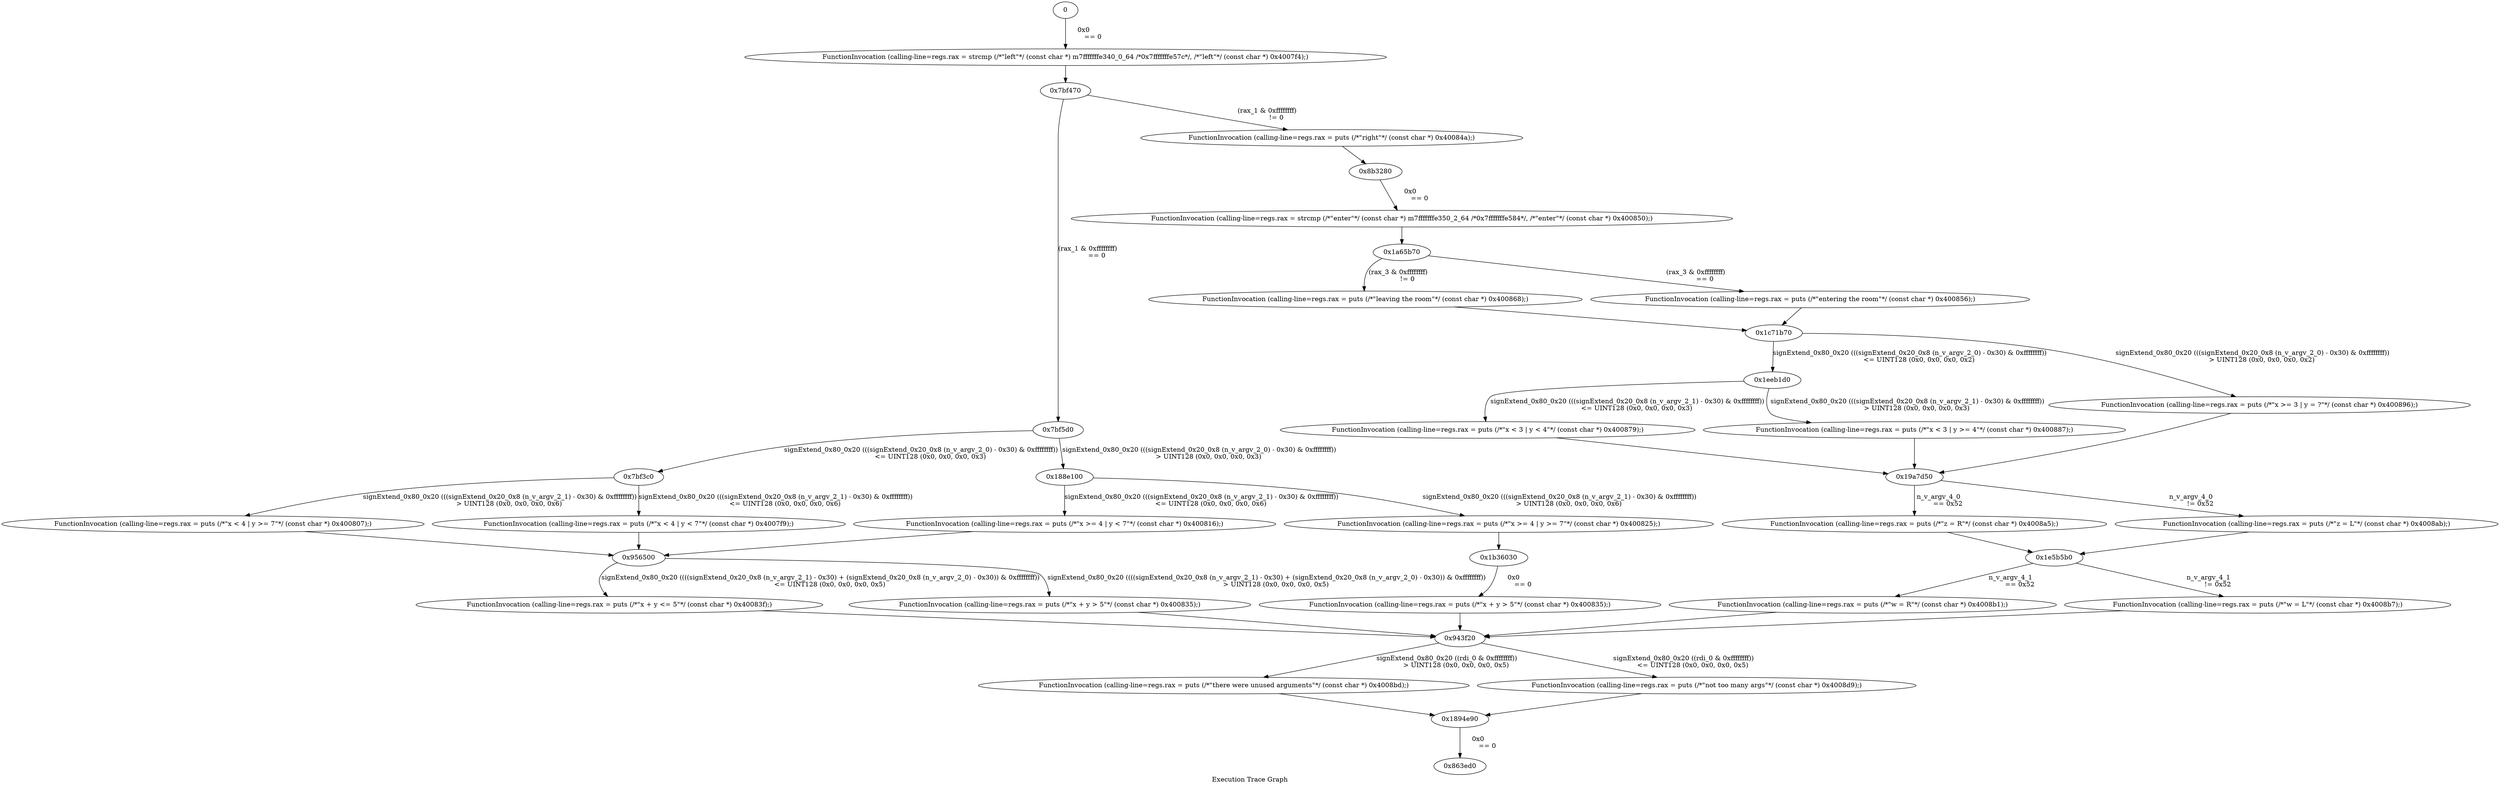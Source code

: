 digraph "Execution Trace Graph" {
	label="Execution Trace Graph";

	Node0 [label = "0"];
	Node0x6fc980 [label = "FunctionInvocation (calling-line=regs.rax = puts (/*\"there were unused arguments\"*/ (const char *) 0x4008bd);)"];
	Node0x7bf3c0 [label = "0x7bf3c0"];
	Node0x7bf470 [label = "0x7bf470"];
	Node0x7bf5d0 [label = "0x7bf5d0"];
	Node0x863190 [label = "FunctionInvocation (calling-line=regs.rax = puts (/*\"x + y <= 5\"*/ (const char *) 0x40083f);)"];
	Node0x863ed0 [label = "0x863ed0"];
	Node0x8676c0 [label = "FunctionInvocation (calling-line=regs.rax = puts (/*\"x < 4 | y >= 7\"*/ (const char *) 0x400807);)"];
	Node0x8b3280 [label = "0x8b3280"];
	Node0x8e2470 [label = "FunctionInvocation (calling-line=regs.rax = puts (/*\"w = R\"*/ (const char *) 0x4008b1);)"];
	Node0x943f20 [label = "0x943f20"];
	Node0x956500 [label = "0x956500"];
	Node0x99a180 [label = "FunctionInvocation (calling-line=regs.rax = puts (/*\"not too many args\"*/ (const char *) 0x4008d9);)"];
	Node0x170b7e0 [label = "FunctionInvocation (calling-line=regs.rax = puts (/*\"x + y > 5\"*/ (const char *) 0x400835);)"];
	Node0x1754020 [label = "FunctionInvocation (calling-line=regs.rax = puts (/*\"right\"*/ (const char *) 0x40084a);)"];
	Node0x175a910 [label = "FunctionInvocation (calling-line=regs.rax = puts (/*\"leaving the room\"*/ (const char *) 0x400868);)"];
	Node0x1761590 [label = "FunctionInvocation (calling-line=regs.rax = puts (/*\"w = L\"*/ (const char *) 0x4008b7);)"];
	Node0x1883460 [label = "FunctionInvocation (calling-line=regs.rax = puts (/*\"x < 4 | y < 7\"*/ (const char *) 0x4007f9);)"];
	Node0x188e100 [label = "0x188e100"];
	Node0x1894e90 [label = "0x1894e90"];
	Node0x19a7d50 [label = "0x19a7d50"];
	Node0x1a21680 [label = "FunctionInvocation (calling-line=regs.rax = puts (/*\"x >= 4 | y < 7\"*/ (const char *) 0x400816);)"];
	Node0x1a42cf0 [label = "FunctionInvocation (calling-line=regs.rax = puts (/*\"z = R\"*/ (const char *) 0x4008a5);)"];
	Node0x1a65b70 [label = "0x1a65b70"];
	Node0x1ab8110 [label = "FunctionInvocation (calling-line=regs.rax = puts (/*\"x >= 4 | y >= 7\"*/ (const char *) 0x400825);)"];
	Node0x1b36030 [label = "0x1b36030"];
	Node0x1b98a60 [label = "FunctionInvocation (calling-line=regs.rax = puts (/*\"x + y > 5\"*/ (const char *) 0x400835);)"];
	Node0x1ba00e0 [label = "FunctionInvocation (calling-line=regs.rax = puts (/*\"x < 3 | y < 4\"*/ (const char *) 0x400879);)"];
	Node0x1bb19b0 [label = "FunctionInvocation (calling-line=regs.rax = puts (/*\"entering the room\"*/ (const char *) 0x400856);)"];
	Node0x1c71b70 [label = "0x1c71b70"];
	Node0x1e5b5b0 [label = "0x1e5b5b0"];
	Node0x1eb70b0 [label = "FunctionInvocation (calling-line=regs.rax = strcmp (/*\"enter\"*/ (const char *) m7fffffffe350_2_64 /*0x7fffffffe584*/, /*\"enter\"*/ (const char *) 0x400850);)"];
	Node0x1edb1e0 [label = "FunctionInvocation (calling-line=regs.rax = puts (/*\"z = L\"*/ (const char *) 0x4008ab);)"];
	Node0x1eeb1d0 [label = "0x1eeb1d0"];
	Node0x20ffbd0 [label = "FunctionInvocation (calling-line=regs.rax = strcmp (/*\"left\"*/ (const char *) m7fffffffe340_0_64 /*0x7fffffffe57c*/, /*\"left\"*/ (const char *) 0x4007f4);)"];
	Node0x2150b20 [label = "FunctionInvocation (calling-line=regs.rax = puts (/*\"x < 3 | y >= 4\"*/ (const char *) 0x400887);)"];
	Node0x225fd50 [label = "FunctionInvocation (calling-line=regs.rax = puts (/*\"x >= 3 | y = ?\"*/ (const char *) 0x400896);)"];
	Node0 -> Node0x20ffbd0 [label = "0x0
	 == 0"];
	Node0x20ffbd0 -> Node0x7bf470 [label = ""];
	Node0x7bf470 -> Node0x7bf5d0 [label = "(rax_1 & 0xffffffff)
	 == 0"];
	Node0x7bf470 -> Node0x1754020 [label = "(rax_1 & 0xffffffff)
	 != 0"];
	Node0x1754020 -> Node0x8b3280 [label = ""];
	Node0x7bf5d0 -> Node0x7bf3c0 [label = "signExtend_0x80_0x20 (((signExtend_0x20_0x8 (n_v_argv_2_0) - 0x30) & 0xffffffff))
	 <= UINT128 (0x0, 0x0, 0x0, 0x3)"];
	Node0x7bf5d0 -> Node0x188e100 [label = "signExtend_0x80_0x20 (((signExtend_0x20_0x8 (n_v_argv_2_0) - 0x30) & 0xffffffff))
	 > UINT128 (0x0, 0x0, 0x0, 0x3)"];
	Node0x8b3280 -> Node0x1eb70b0 [label = "0x0
	 == 0"];
	Node0x1eb70b0 -> Node0x1a65b70 [label = ""];
	Node0x7bf3c0 -> Node0x1883460 [label = "signExtend_0x80_0x20 (((signExtend_0x20_0x8 (n_v_argv_2_1) - 0x30) & 0xffffffff))
	 <= UINT128 (0x0, 0x0, 0x0, 0x6)"];
	Node0x1883460 -> Node0x956500 [label = ""];
	Node0x7bf3c0 -> Node0x8676c0 [label = "signExtend_0x80_0x20 (((signExtend_0x20_0x8 (n_v_argv_2_1) - 0x30) & 0xffffffff))
	 > UINT128 (0x0, 0x0, 0x0, 0x6)"];
	Node0x8676c0 -> Node0x956500 [label = ""];
	Node0x188e100 -> Node0x1a21680 [label = "signExtend_0x80_0x20 (((signExtend_0x20_0x8 (n_v_argv_2_1) - 0x30) & 0xffffffff))
	 <= UINT128 (0x0, 0x0, 0x0, 0x6)"];
	Node0x1a21680 -> Node0x956500 [label = ""];
	Node0x188e100 -> Node0x1ab8110 [label = "signExtend_0x80_0x20 (((signExtend_0x20_0x8 (n_v_argv_2_1) - 0x30) & 0xffffffff))
	 > UINT128 (0x0, 0x0, 0x0, 0x6)"];
	Node0x1ab8110 -> Node0x1b36030 [label = ""];
	Node0x1a65b70 -> Node0x1bb19b0 [label = "(rax_3 & 0xffffffff)
	 == 0"];
	Node0x1bb19b0 -> Node0x1c71b70 [label = ""];
	Node0x1a65b70 -> Node0x175a910 [label = "(rax_3 & 0xffffffff)
	 != 0"];
	Node0x175a910 -> Node0x1c71b70 [label = ""];
	Node0x956500 -> Node0x863190 [label = "signExtend_0x80_0x20 ((((signExtend_0x20_0x8 (n_v_argv_2_1) - 0x30) + (signExtend_0x20_0x8 (n_v_argv_2_0) - 0x30)) & 0xffffffff))
	 <= UINT128 (0x0, 0x0, 0x0, 0x5)"];
	Node0x863190 -> Node0x943f20 [label = ""];
	Node0x956500 -> Node0x170b7e0 [label = "signExtend_0x80_0x20 ((((signExtend_0x20_0x8 (n_v_argv_2_1) - 0x30) + (signExtend_0x20_0x8 (n_v_argv_2_0) - 0x30)) & 0xffffffff))
	 > UINT128 (0x0, 0x0, 0x0, 0x5)"];
	Node0x170b7e0 -> Node0x943f20 [label = ""];
	Node0x1b36030 -> Node0x1b98a60 [label = "0x0
	 == 0"];
	Node0x1b98a60 -> Node0x943f20 [label = ""];
	Node0x1c71b70 -> Node0x1eeb1d0 [label = "signExtend_0x80_0x20 (((signExtend_0x20_0x8 (n_v_argv_2_0) - 0x30) & 0xffffffff))
	 <= UINT128 (0x0, 0x0, 0x0, 0x2)"];
	Node0x1c71b70 -> Node0x225fd50 [label = "signExtend_0x80_0x20 (((signExtend_0x20_0x8 (n_v_argv_2_0) - 0x30) & 0xffffffff))
	 > UINT128 (0x0, 0x0, 0x0, 0x2)"];
	Node0x225fd50 -> Node0x19a7d50 [label = ""];
	Node0x943f20 -> Node0x6fc980 [label = "signExtend_0x80_0x20 ((rdi_0 & 0xffffffff))
	 > UINT128 (0x0, 0x0, 0x0, 0x5)"];
	Node0x6fc980 -> Node0x1894e90 [label = ""];
	Node0x943f20 -> Node0x99a180 [label = "signExtend_0x80_0x20 ((rdi_0 & 0xffffffff))
	 <= UINT128 (0x0, 0x0, 0x0, 0x5)"];
	Node0x99a180 -> Node0x1894e90 [label = ""];
	Node0x1eeb1d0 -> Node0x1ba00e0 [label = "signExtend_0x80_0x20 (((signExtend_0x20_0x8 (n_v_argv_2_1) - 0x30) & 0xffffffff))
	 <= UINT128 (0x0, 0x0, 0x0, 0x3)"];
	Node0x1ba00e0 -> Node0x19a7d50 [label = ""];
	Node0x1eeb1d0 -> Node0x2150b20 [label = "signExtend_0x80_0x20 (((signExtend_0x20_0x8 (n_v_argv_2_1) - 0x30) & 0xffffffff))
	 > UINT128 (0x0, 0x0, 0x0, 0x3)"];
	Node0x2150b20 -> Node0x19a7d50 [label = ""];
	Node0x19a7d50 -> Node0x1edb1e0 [label = "n_v_argv_4_0
	 != 0x52"];
	Node0x1edb1e0 -> Node0x1e5b5b0 [label = ""];
	Node0x19a7d50 -> Node0x1a42cf0 [label = "n_v_argv_4_0
	 == 0x52"];
	Node0x1a42cf0 -> Node0x1e5b5b0 [label = ""];
	Node0x1894e90 -> Node0x863ed0 [label = "0x0
	 == 0"];
	Node0x1e5b5b0 -> Node0x8e2470 [label = "n_v_argv_4_1
	 == 0x52"];
	Node0x8e2470 -> Node0x943f20 [label = ""];
	Node0x1e5b5b0 -> Node0x1761590 [label = "n_v_argv_4_1
	 != 0x52"];
	Node0x1761590 -> Node0x943f20 [label = ""];
}

